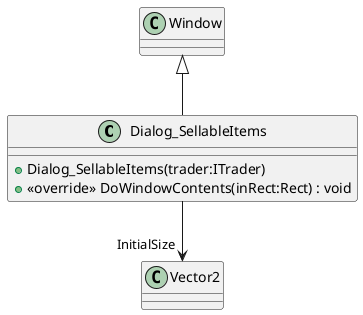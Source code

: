 @startuml
class Dialog_SellableItems {
    + Dialog_SellableItems(trader:ITrader)
    + <<override>> DoWindowContents(inRect:Rect) : void
}
Window <|-- Dialog_SellableItems
Dialog_SellableItems --> "InitialSize" Vector2
@enduml
